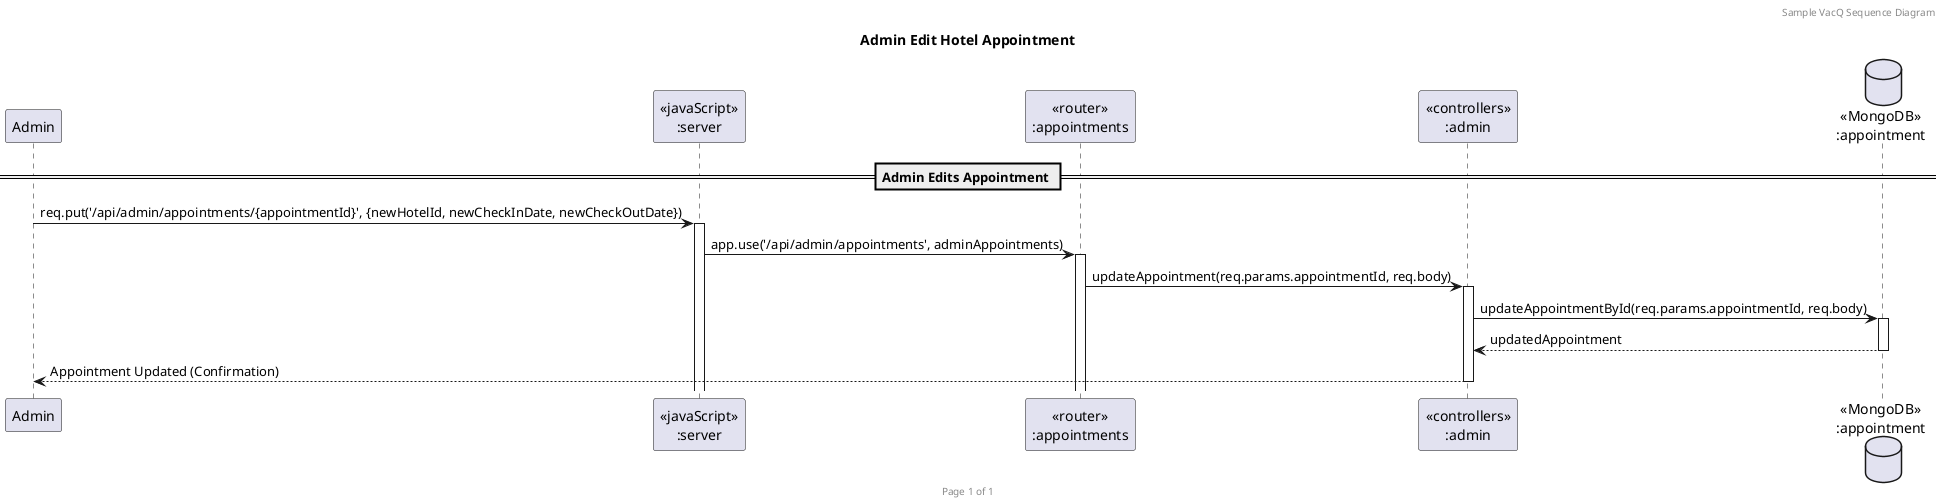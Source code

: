 @startuml Admin Edit Hotel Appointment

header Sample VacQ Sequence Diagram
footer Page %page% of %lastpage%
title "Admin Edit Hotel Appointment"

participant "Admin" as admin
participant "<<javaScript>>\n:server" as server
participant "<<router>>\n:appointments" as routerAppointments
participant "<<controllers>>\n:admin" as controllersAdmin
database "<<MongoDB>>\n:appointment" as AppointmentDatabase

== Admin Edits Appointment ==
admin -> server ++: req.put('/api/admin/appointments/{appointmentId}', {newHotelId, newCheckInDate, newCheckOutDate})
server -> routerAppointments ++: app.use('/api/admin/appointments', adminAppointments)
routerAppointments -> controllersAdmin ++: updateAppointment(req.params.appointmentId, req.body)
controllersAdmin -> AppointmentDatabase ++: updateAppointmentById(req.params.appointmentId, req.body)
AppointmentDatabase --> controllersAdmin --: updatedAppointment
controllersAdmin --> admin --: Appointment Updated (Confirmation)

@enduml
